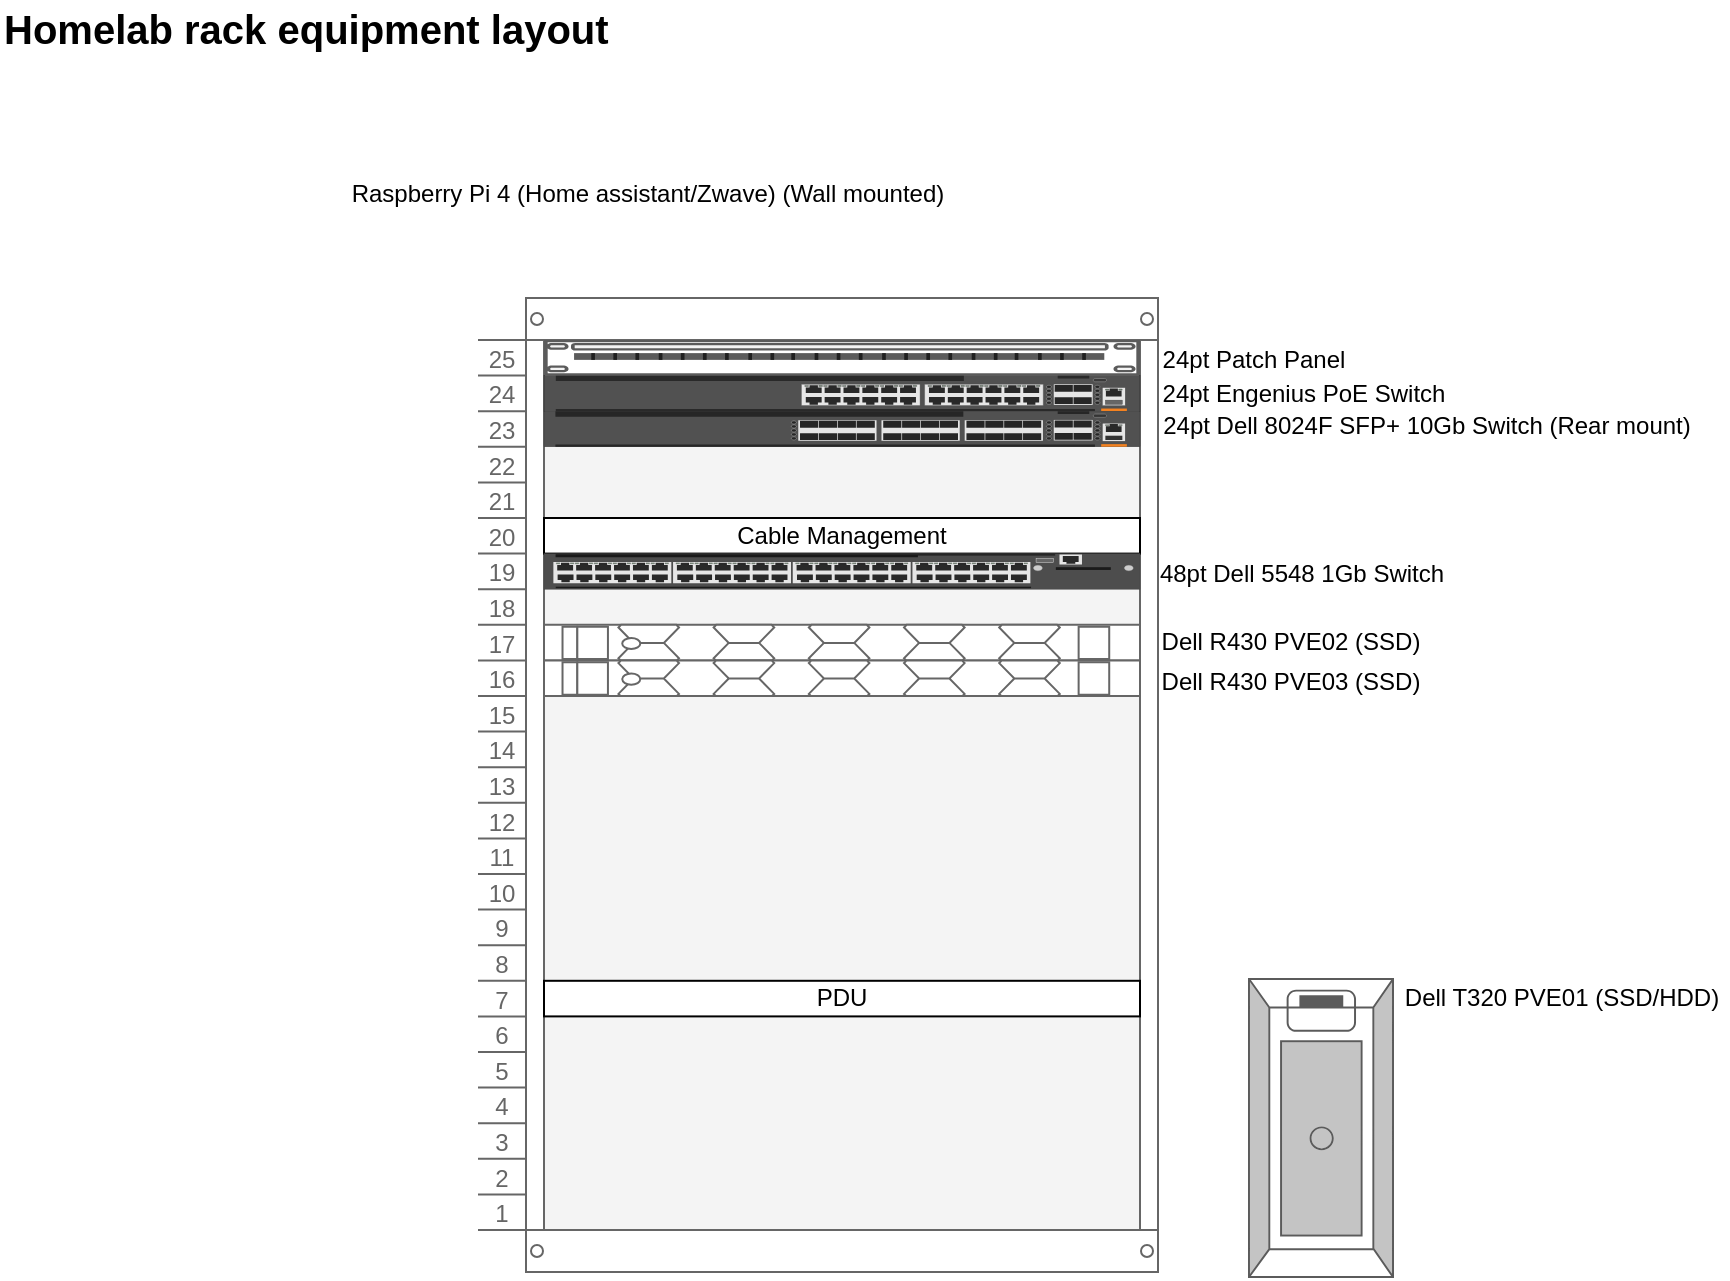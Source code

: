 <mxfile version="24.4.0" type="device">
  <diagram id="l2aKFoh6-Bn0gOPZ2l0T" name="Page-1">
    <mxGraphModel dx="1109" dy="698" grid="1" gridSize="10" guides="1" tooltips="1" connect="1" arrows="1" fold="1" page="1" pageScale="1" pageWidth="1169" pageHeight="827" math="0" shadow="0">
      <root>
        <mxCell id="0" />
        <mxCell id="1" parent="0" />
        <mxCell id="mpq5AgpwV83IM184FDqD-40" value="Homelab rack equipment layout" style="text;html=1;resizable=1;points=[];autosize=0;align=left;verticalAlign=top;spacingTop=-4;fontSize=20;fontStyle=1" parent="1" vertex="1">
          <mxGeometry x="40" y="40" width="580" height="30" as="geometry" />
        </mxCell>
        <mxCell id="gKDkJk7mLFJLjE5n9NsQ-10" value="" style="strokeColor=#666666;html=1;verticalLabelPosition=bottom;labelBackgroundColor=#ffffff;verticalAlign=top;outlineConnect=0;shadow=0;dashed=0;shape=mxgraph.rack.general.server_3;" vertex="1" parent="1">
          <mxGeometry x="664" y="529" width="73" height="150" as="geometry" />
        </mxCell>
        <mxCell id="gKDkJk7mLFJLjE5n9NsQ-11" value="" style="strokeColor=#666666;html=1;verticalLabelPosition=bottom;labelBackgroundColor=#ffffff;verticalAlign=top;outlineConnect=0;shadow=0;dashed=0;shape=mxgraph.rackGeneral.rackCabinet3;fillColor2=#f4f4f4;container=1;collapsible=0;childLayout=rack;allowGaps=1;marginLeft=33;marginRight=9;marginTop=21;marginBottom=22;textColor=#666666;numDisp=descend;flipV=1;flipH=1;direction=west;fillOpacity=100;rackUnitSize=17.8;" vertex="1" parent="1">
          <mxGeometry x="279" y="189" width="340" height="490" as="geometry" />
        </mxCell>
        <mxCell id="gKDkJk7mLFJLjE5n9NsQ-12" value="" style="strokeColor=#666666;html=1;labelPosition=right;align=left;spacingLeft=15;shadow=0;dashed=0;outlineConnect=0;shape=mxgraph.rack.general.cat5e_rack_mount_patch_panel_24_ports;" vertex="1" parent="gKDkJk7mLFJLjE5n9NsQ-11">
          <mxGeometry x="33" y="21" width="298" height="17.8" as="geometry" />
        </mxCell>
        <mxCell id="gKDkJk7mLFJLjE5n9NsQ-4" value="" style="html=1;verticalLabelPosition=bottom;verticalAlign=top;outlineConnect=0;shadow=0;dashed=0;shape=mxgraph.rack.hpe_aruba.switches.jl662a_aruba_6300m_24_port_1gbe_class_4_poe_4_port_sfp56_switch;" vertex="1" parent="gKDkJk7mLFJLjE5n9NsQ-11">
          <mxGeometry x="33" y="38.8" width="298" height="17.8" as="geometry" />
        </mxCell>
        <mxCell id="gKDkJk7mLFJLjE5n9NsQ-8" value="" style="html=1;verticalLabelPosition=bottom;verticalAlign=top;outlineConnect=0;shadow=0;dashed=0;shape=mxgraph.rack.hpe_aruba.switches.jl658a_aruba_6300m_24_port_sfpplus_and_4_port_sfp56_switch;" vertex="1" parent="gKDkJk7mLFJLjE5n9NsQ-11">
          <mxGeometry x="33" y="56.6" width="298" height="17.8" as="geometry" />
        </mxCell>
        <mxCell id="gKDkJk7mLFJLjE5n9NsQ-13" value="Cable Management" style="shape=rect;dashed=0;shadow=0;html=1;whiteSpace=wrap;" vertex="1" parent="gKDkJk7mLFJLjE5n9NsQ-11">
          <mxGeometry x="33" y="110" width="298" height="17.8" as="geometry" />
        </mxCell>
        <mxCell id="gKDkJk7mLFJLjE5n9NsQ-5" value="" style="html=1;verticalLabelPosition=bottom;verticalAlign=top;outlineConnect=0;shadow=0;dashed=0;shape=mxgraph.rack.hpe_aruba.switches.jl072a_hpe_aruba_3810m_48_port_gt_1_slot_switch;" vertex="1" parent="gKDkJk7mLFJLjE5n9NsQ-11">
          <mxGeometry x="33" y="127.8" width="298" height="17.8" as="geometry" />
        </mxCell>
        <mxCell id="gKDkJk7mLFJLjE5n9NsQ-2" value="" style="strokeColor=#666666;html=1;labelPosition=right;align=left;spacingLeft=15;shadow=0;dashed=0;outlineConnect=0;shape=mxgraph.rack.dell.poweredge_r240;" vertex="1" parent="gKDkJk7mLFJLjE5n9NsQ-11">
          <mxGeometry x="33" y="163.4" width="298" height="17.8" as="geometry" />
        </mxCell>
        <mxCell id="gKDkJk7mLFJLjE5n9NsQ-1" value="" style="strokeColor=#666666;html=1;labelPosition=right;align=left;spacingLeft=15;shadow=0;dashed=0;outlineConnect=0;shape=mxgraph.rack.dell.poweredge_r240;" vertex="1" parent="gKDkJk7mLFJLjE5n9NsQ-11">
          <mxGeometry x="33" y="181.2" width="298" height="17.8" as="geometry" />
        </mxCell>
        <mxCell id="gKDkJk7mLFJLjE5n9NsQ-14" value="PDU" style="shape=rect;dashed=0;shadow=0;html=1;whiteSpace=wrap;" vertex="1" parent="gKDkJk7mLFJLjE5n9NsQ-11">
          <mxGeometry x="33" y="341.4" width="298" height="17.8" as="geometry" />
        </mxCell>
        <mxCell id="gKDkJk7mLFJLjE5n9NsQ-17" value="" style="shape=image;html=1;verticalAlign=top;verticalLabelPosition=bottom;labelBackgroundColor=#ffffff;imageAspect=0;aspect=fixed;image=https://cdn1.iconfinder.com/data/icons/fruit-136/64/Fruit_iconfree_Filled_Outline_raspberry-healthy-organic-food-fruit_icon-128.png" vertex="1" parent="1">
          <mxGeometry x="94" y="109" width="128" height="128" as="geometry" />
        </mxCell>
        <mxCell id="gKDkJk7mLFJLjE5n9NsQ-18" value="24pt Patch Panel" style="text;html=1;align=center;verticalAlign=middle;whiteSpace=wrap;rounded=0;" vertex="1" parent="1">
          <mxGeometry x="612" y="212" width="110" height="15" as="geometry" />
        </mxCell>
        <mxCell id="gKDkJk7mLFJLjE5n9NsQ-19" value="24pt Engenius PoE Switch" style="text;html=1;align=center;verticalAlign=middle;whiteSpace=wrap;rounded=0;" vertex="1" parent="1">
          <mxGeometry x="620" y="229" width="144" height="15" as="geometry" />
        </mxCell>
        <mxCell id="gKDkJk7mLFJLjE5n9NsQ-20" value="24pt Dell 8024F SFP+ 10Gb Switch (Rear mount)" style="text;html=1;align=center;verticalAlign=middle;whiteSpace=wrap;rounded=0;" vertex="1" parent="1">
          <mxGeometry x="617" y="245" width="273" height="15" as="geometry" />
        </mxCell>
        <mxCell id="gKDkJk7mLFJLjE5n9NsQ-21" value="Raspberry Pi 4 (Home assistant/Zwave) (Wall mounted)" style="text;html=1;align=center;verticalAlign=middle;whiteSpace=wrap;rounded=0;" vertex="1" parent="1">
          <mxGeometry x="214" y="129" width="300" height="15" as="geometry" />
        </mxCell>
        <mxCell id="gKDkJk7mLFJLjE5n9NsQ-22" value="48pt Dell 5548 1Gb Switch" style="text;html=1;align=center;verticalAlign=middle;whiteSpace=wrap;rounded=0;" vertex="1" parent="1">
          <mxGeometry x="614" y="319" width="154" height="15" as="geometry" />
        </mxCell>
        <mxCell id="gKDkJk7mLFJLjE5n9NsQ-23" value="Dell R430 PVE02 (SSD)" style="text;html=1;align=center;verticalAlign=middle;whiteSpace=wrap;rounded=0;" vertex="1" parent="1">
          <mxGeometry x="616" y="353" width="139" height="15" as="geometry" />
        </mxCell>
        <mxCell id="gKDkJk7mLFJLjE5n9NsQ-26" value="Dell R430 PVE03 (SSD)" style="text;html=1;align=center;verticalAlign=middle;whiteSpace=wrap;rounded=0;" vertex="1" parent="1">
          <mxGeometry x="616" y="373" width="139" height="15" as="geometry" />
        </mxCell>
        <mxCell id="gKDkJk7mLFJLjE5n9NsQ-27" value="Dell T320 PVE01 (SSD/HDD)" style="text;html=1;align=center;verticalAlign=middle;whiteSpace=wrap;rounded=0;" vertex="1" parent="1">
          <mxGeometry x="738" y="531" width="166" height="15" as="geometry" />
        </mxCell>
      </root>
    </mxGraphModel>
  </diagram>
</mxfile>
